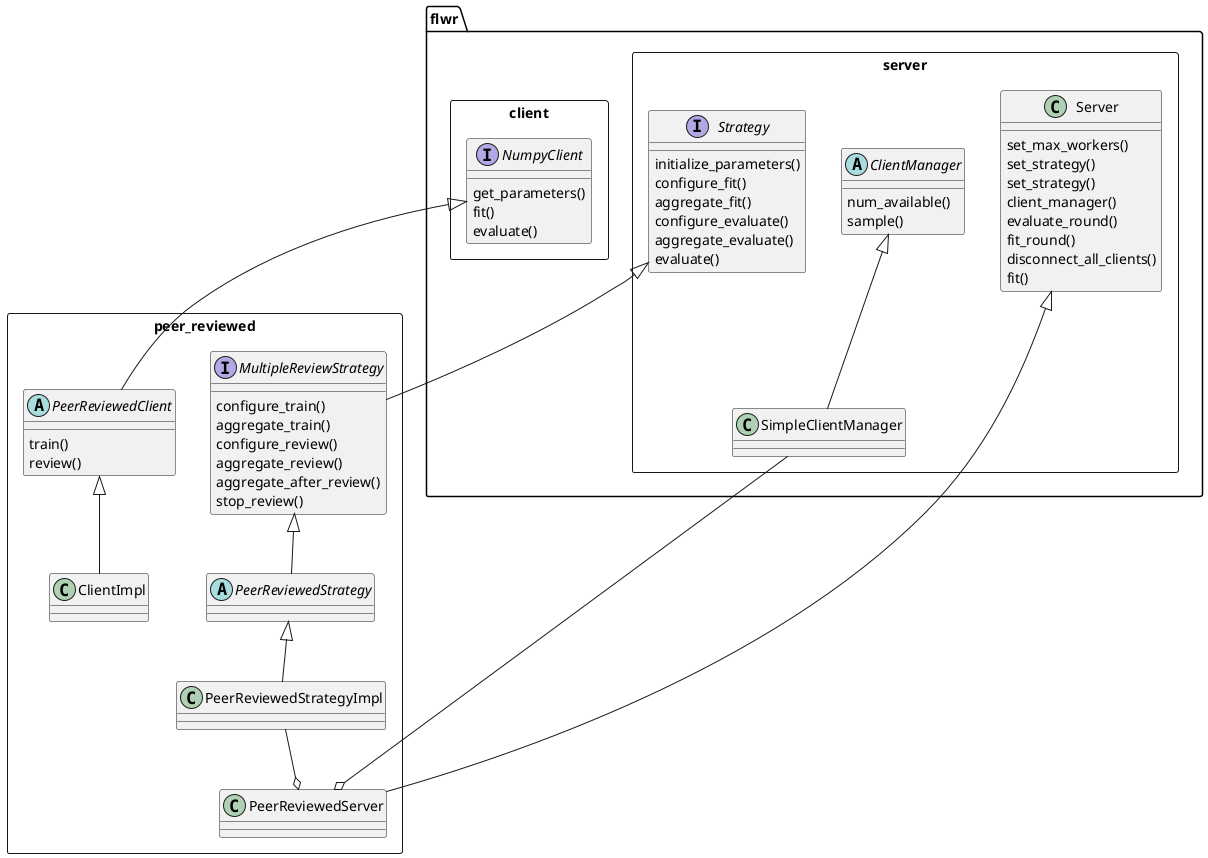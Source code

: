 @startuml classi
package flwr.server <<Rectangle>> {

    class Server {
        set_max_workers()
        set_strategy()
        set_strategy()
        client_manager()
        evaluate_round()
        fit_round()
        disconnect_all_clients()
        fit()
    }

    interface Strategy {
        initialize_parameters()
        configure_fit()
        aggregate_fit()
        configure_evaluate()
        aggregate_evaluate()
        evaluate()
    }

    abstract ClientManager {
        num_available()
        sample()
    }

    class SimpleClientManager{
    }

}

package flwr.client <<Rectangle>> {

    interface NumpyClient {
        get_parameters()
        fit()
        evaluate()
    }

}

package peer_reviewed <<Rectangle>> {

    abstract PeerReviewedClient {
        train()
        review()
    }

    class ClientImpl{
    }

    class PeerReviewedServer{
    }

    interface MultipleReviewStrategy {
        configure_train()
        aggregate_train()
        configure_review()
        aggregate_review()
        aggregate_after_review()
        stop_review()
    }

    abstract PeerReviewedStrategy {
    }

    class PeerReviewedStrategyImpl{
    }

}

ClientManager <|-- SimpleClientManager
Server <|-- PeerReviewedServer
PeerReviewedClient <|-- ClientImpl
NumpyClient <|-- PeerReviewedClient
Strategy <|-- MultipleReviewStrategy
MultipleReviewStrategy <|-- PeerReviewedStrategy
PeerReviewedStrategy <|-- PeerReviewedStrategyImpl
PeerReviewedStrategyImpl --o PeerReviewedServer
SimpleClientManager --o PeerReviewedServer
@enduml